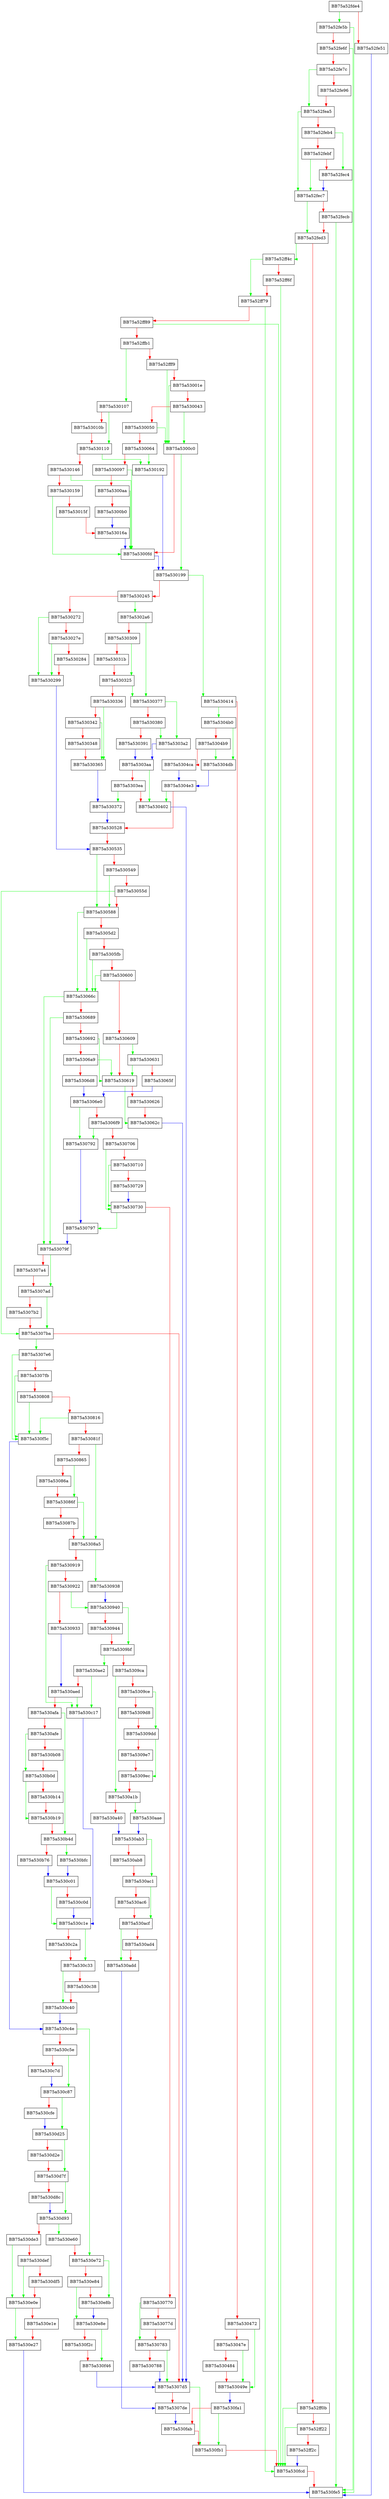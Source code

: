 digraph OnStreamDetection {
  node [shape="box"];
  graph [splines=ortho];
  BB75a52fde4 -> BB75a52fe5b [color="green"];
  BB75a52fde4 -> BB75a52fe51 [color="red"];
  BB75a52fe51 -> BB75a530fe5 [color="blue"];
  BB75a52fe5b -> BB75a530fe5 [color="green"];
  BB75a52fe5b -> BB75a52fe6f [color="red"];
  BB75a52fe6f -> BB75a530fe5 [color="green"];
  BB75a52fe6f -> BB75a52fe7c [color="red"];
  BB75a52fe7c -> BB75a52fea5 [color="green"];
  BB75a52fe7c -> BB75a52fe96 [color="red"];
  BB75a52fe96 -> BB75a52fea5 [color="red"];
  BB75a52fea5 -> BB75a52fec7 [color="green"];
  BB75a52fea5 -> BB75a52feb4 [color="red"];
  BB75a52feb4 -> BB75a52fec4 [color="green"];
  BB75a52feb4 -> BB75a52febf [color="red"];
  BB75a52febf -> BB75a52fec7 [color="green"];
  BB75a52febf -> BB75a52fec4 [color="red"];
  BB75a52fec4 -> BB75a52fec7 [color="blue"];
  BB75a52fec7 -> BB75a52fed3 [color="green"];
  BB75a52fec7 -> BB75a52fecb [color="red"];
  BB75a52fecb -> BB75a530fe5 [color="green"];
  BB75a52fecb -> BB75a52fed3 [color="red"];
  BB75a52fed3 -> BB75a52ff4c [color="green"];
  BB75a52fed3 -> BB75a52ff0b [color="red"];
  BB75a52ff0b -> BB75a530fcd [color="green"];
  BB75a52ff0b -> BB75a52ff22 [color="red"];
  BB75a52ff22 -> BB75a530fcd [color="green"];
  BB75a52ff22 -> BB75a52ff2c [color="red"];
  BB75a52ff2c -> BB75a530fcd [color="blue"];
  BB75a52ff4c -> BB75a52ff79 [color="green"];
  BB75a52ff4c -> BB75a52ff6f [color="red"];
  BB75a52ff6f -> BB75a530fcd [color="green"];
  BB75a52ff6f -> BB75a52ff79 [color="red"];
  BB75a52ff79 -> BB75a530fcd [color="green"];
  BB75a52ff79 -> BB75a52ff89 [color="red"];
  BB75a52ff89 -> BB75a530fcd [color="green"];
  BB75a52ff89 -> BB75a52ffb1 [color="red"];
  BB75a52ffb1 -> BB75a530107 [color="green"];
  BB75a52ffb1 -> BB75a52fff9 [color="red"];
  BB75a52fff9 -> BB75a5300c0 [color="green"];
  BB75a52fff9 -> BB75a53001e [color="red"];
  BB75a53001e -> BB75a5300c0 [color="green"];
  BB75a53001e -> BB75a530043 [color="red"];
  BB75a530043 -> BB75a5300c0 [color="green"];
  BB75a530043 -> BB75a530050 [color="red"];
  BB75a530050 -> BB75a5300c0 [color="green"];
  BB75a530050 -> BB75a530064 [color="red"];
  BB75a530064 -> BB75a530192 [color="green"];
  BB75a530064 -> BB75a530097 [color="red"];
  BB75a530097 -> BB75a5300fd [color="green"];
  BB75a530097 -> BB75a5300aa [color="red"];
  BB75a5300aa -> BB75a5300fd [color="green"];
  BB75a5300aa -> BB75a5300b0 [color="red"];
  BB75a5300b0 -> BB75a53016a [color="blue"];
  BB75a5300c0 -> BB75a530199 [color="green"];
  BB75a5300c0 -> BB75a5300fd [color="red"];
  BB75a5300fd -> BB75a530199 [color="blue"];
  BB75a530107 -> BB75a530110 [color="green"];
  BB75a530107 -> BB75a53010b [color="red"];
  BB75a53010b -> BB75a530110 [color="red"];
  BB75a530110 -> BB75a530192 [color="green"];
  BB75a530110 -> BB75a530146 [color="red"];
  BB75a530146 -> BB75a5300fd [color="green"];
  BB75a530146 -> BB75a530159 [color="red"];
  BB75a530159 -> BB75a5300fd [color="green"];
  BB75a530159 -> BB75a53015f [color="red"];
  BB75a53015f -> BB75a53016a [color="red"];
  BB75a53016a -> BB75a5300fd [color="blue"];
  BB75a530192 -> BB75a530199 [color="blue"];
  BB75a530199 -> BB75a530414 [color="green"];
  BB75a530199 -> BB75a530245 [color="red"];
  BB75a530245 -> BB75a5302a6 [color="green"];
  BB75a530245 -> BB75a530272 [color="red"];
  BB75a530272 -> BB75a530299 [color="green"];
  BB75a530272 -> BB75a53027e [color="red"];
  BB75a53027e -> BB75a530299 [color="green"];
  BB75a53027e -> BB75a530284 [color="red"];
  BB75a530284 -> BB75a530299 [color="red"];
  BB75a530299 -> BB75a530535 [color="blue"];
  BB75a5302a6 -> BB75a530377 [color="green"];
  BB75a5302a6 -> BB75a530309 [color="red"];
  BB75a530309 -> BB75a530325 [color="green"];
  BB75a530309 -> BB75a53031b [color="red"];
  BB75a53031b -> BB75a530325 [color="red"];
  BB75a530325 -> BB75a530377 [color="green"];
  BB75a530325 -> BB75a530336 [color="red"];
  BB75a530336 -> BB75a530365 [color="green"];
  BB75a530336 -> BB75a530342 [color="red"];
  BB75a530342 -> BB75a530365 [color="green"];
  BB75a530342 -> BB75a530348 [color="red"];
  BB75a530348 -> BB75a530365 [color="red"];
  BB75a530365 -> BB75a530372 [color="blue"];
  BB75a530372 -> BB75a530528 [color="blue"];
  BB75a530377 -> BB75a5303a2 [color="green"];
  BB75a530377 -> BB75a530380 [color="red"];
  BB75a530380 -> BB75a5303a2 [color="green"];
  BB75a530380 -> BB75a530391 [color="red"];
  BB75a530391 -> BB75a5303aa [color="blue"];
  BB75a5303a2 -> BB75a5303aa [color="blue"];
  BB75a5303aa -> BB75a530402 [color="green"];
  BB75a5303aa -> BB75a5303ea [color="red"];
  BB75a5303ea -> BB75a530372 [color="green"];
  BB75a5303ea -> BB75a530402 [color="red"];
  BB75a530402 -> BB75a5307d5 [color="blue"];
  BB75a530414 -> BB75a5304b0 [color="green"];
  BB75a530414 -> BB75a530472 [color="red"];
  BB75a530472 -> BB75a53049e [color="green"];
  BB75a530472 -> BB75a53047e [color="red"];
  BB75a53047e -> BB75a53049e [color="green"];
  BB75a53047e -> BB75a530484 [color="red"];
  BB75a530484 -> BB75a53049e [color="red"];
  BB75a53049e -> BB75a530fa1 [color="blue"];
  BB75a5304b0 -> BB75a5304db [color="green"];
  BB75a5304b0 -> BB75a5304b9 [color="red"];
  BB75a5304b9 -> BB75a5304db [color="green"];
  BB75a5304b9 -> BB75a5304ca [color="red"];
  BB75a5304ca -> BB75a5304e3 [color="blue"];
  BB75a5304db -> BB75a5304e3 [color="blue"];
  BB75a5304e3 -> BB75a530402 [color="green"];
  BB75a5304e3 -> BB75a530528 [color="red"];
  BB75a530528 -> BB75a530535 [color="red"];
  BB75a530535 -> BB75a530588 [color="green"];
  BB75a530535 -> BB75a530549 [color="red"];
  BB75a530549 -> BB75a530588 [color="green"];
  BB75a530549 -> BB75a53055d [color="red"];
  BB75a53055d -> BB75a5307ba [color="green"];
  BB75a53055d -> BB75a530588 [color="red"];
  BB75a530588 -> BB75a53066c [color="green"];
  BB75a530588 -> BB75a5305d2 [color="red"];
  BB75a5305d2 -> BB75a53066c [color="green"];
  BB75a5305d2 -> BB75a5305fb [color="red"];
  BB75a5305fb -> BB75a53066c [color="green"];
  BB75a5305fb -> BB75a530600 [color="red"];
  BB75a530600 -> BB75a53066c [color="green"];
  BB75a530600 -> BB75a530609 [color="red"];
  BB75a530609 -> BB75a530631 [color="green"];
  BB75a530609 -> BB75a530619 [color="red"];
  BB75a530619 -> BB75a53062c [color="green"];
  BB75a530619 -> BB75a530626 [color="red"];
  BB75a530626 -> BB75a53062c [color="red"];
  BB75a53062c -> BB75a5307d5 [color="blue"];
  BB75a530631 -> BB75a530619 [color="green"];
  BB75a530631 -> BB75a53065f [color="red"];
  BB75a53065f -> BB75a5306e0 [color="blue"];
  BB75a53066c -> BB75a53079f [color="green"];
  BB75a53066c -> BB75a530689 [color="red"];
  BB75a530689 -> BB75a53079f [color="green"];
  BB75a530689 -> BB75a530692 [color="red"];
  BB75a530692 -> BB75a530619 [color="green"];
  BB75a530692 -> BB75a5306a9 [color="red"];
  BB75a5306a9 -> BB75a530619 [color="green"];
  BB75a5306a9 -> BB75a5306d8 [color="red"];
  BB75a5306d8 -> BB75a5306e0 [color="blue"];
  BB75a5306e0 -> BB75a530792 [color="green"];
  BB75a5306e0 -> BB75a5306f9 [color="red"];
  BB75a5306f9 -> BB75a530792 [color="green"];
  BB75a5306f9 -> BB75a530706 [color="red"];
  BB75a530706 -> BB75a530730 [color="green"];
  BB75a530706 -> BB75a530710 [color="red"];
  BB75a530710 -> BB75a530730 [color="green"];
  BB75a530710 -> BB75a530729 [color="red"];
  BB75a530729 -> BB75a530730 [color="blue"];
  BB75a530730 -> BB75a530797 [color="green"];
  BB75a530730 -> BB75a530770 [color="red"];
  BB75a530770 -> BB75a530783 [color="green"];
  BB75a530770 -> BB75a53077d [color="red"];
  BB75a53077d -> BB75a530783 [color="red"];
  BB75a530783 -> BB75a5307d5 [color="green"];
  BB75a530783 -> BB75a530788 [color="red"];
  BB75a530788 -> BB75a5307d5 [color="blue"];
  BB75a530792 -> BB75a530797 [color="blue"];
  BB75a530797 -> BB75a53079f [color="blue"];
  BB75a53079f -> BB75a5307ad [color="green"];
  BB75a53079f -> BB75a5307a4 [color="red"];
  BB75a5307a4 -> BB75a5307ad [color="red"];
  BB75a5307ad -> BB75a5307ba [color="green"];
  BB75a5307ad -> BB75a5307b2 [color="red"];
  BB75a5307b2 -> BB75a5307ba [color="red"];
  BB75a5307ba -> BB75a5307e6 [color="green"];
  BB75a5307ba -> BB75a5307d5 [color="red"];
  BB75a5307d5 -> BB75a530fb1 [color="green"];
  BB75a5307d5 -> BB75a5307de [color="red"];
  BB75a5307de -> BB75a530fab [color="blue"];
  BB75a5307e6 -> BB75a530f5c [color="green"];
  BB75a5307e6 -> BB75a5307fb [color="red"];
  BB75a5307fb -> BB75a530f5c [color="green"];
  BB75a5307fb -> BB75a530808 [color="red"];
  BB75a530808 -> BB75a530f5c [color="green"];
  BB75a530808 -> BB75a530816 [color="red"];
  BB75a530816 -> BB75a530f5c [color="green"];
  BB75a530816 -> BB75a53081f [color="red"];
  BB75a53081f -> BB75a5308a5 [color="green"];
  BB75a53081f -> BB75a530865 [color="red"];
  BB75a530865 -> BB75a53086f [color="green"];
  BB75a530865 -> BB75a53086a [color="red"];
  BB75a53086a -> BB75a53086f [color="red"];
  BB75a53086f -> BB75a5308a5 [color="green"];
  BB75a53086f -> BB75a53087b [color="red"];
  BB75a53087b -> BB75a5308a5 [color="red"];
  BB75a5308a5 -> BB75a530938 [color="green"];
  BB75a5308a5 -> BB75a530919 [color="red"];
  BB75a530919 -> BB75a530c17 [color="green"];
  BB75a530919 -> BB75a530922 [color="red"];
  BB75a530922 -> BB75a530940 [color="green"];
  BB75a530922 -> BB75a530933 [color="red"];
  BB75a530933 -> BB75a530aed [color="blue"];
  BB75a530938 -> BB75a530940 [color="blue"];
  BB75a530940 -> BB75a5309bf [color="green"];
  BB75a530940 -> BB75a530944 [color="red"];
  BB75a530944 -> BB75a5309bf [color="red"];
  BB75a5309bf -> BB75a530ae2 [color="green"];
  BB75a5309bf -> BB75a5309ca [color="red"];
  BB75a5309ca -> BB75a530a1b [color="green"];
  BB75a5309ca -> BB75a5309ce [color="red"];
  BB75a5309ce -> BB75a5309dd [color="green"];
  BB75a5309ce -> BB75a5309d8 [color="red"];
  BB75a5309d8 -> BB75a5309dd [color="red"];
  BB75a5309dd -> BB75a5309ec [color="green"];
  BB75a5309dd -> BB75a5309e7 [color="red"];
  BB75a5309e7 -> BB75a5309ec [color="red"];
  BB75a5309ec -> BB75a530a1b [color="red"];
  BB75a530a1b -> BB75a530aae [color="green"];
  BB75a530a1b -> BB75a530a40 [color="red"];
  BB75a530a40 -> BB75a530ab3 [color="blue"];
  BB75a530aae -> BB75a530ab3 [color="blue"];
  BB75a530ab3 -> BB75a530ac1 [color="green"];
  BB75a530ab3 -> BB75a530ab8 [color="red"];
  BB75a530ab8 -> BB75a530ac1 [color="red"];
  BB75a530ac1 -> BB75a530acf [color="green"];
  BB75a530ac1 -> BB75a530ac6 [color="red"];
  BB75a530ac6 -> BB75a530acf [color="red"];
  BB75a530acf -> BB75a530add [color="green"];
  BB75a530acf -> BB75a530ad4 [color="red"];
  BB75a530ad4 -> BB75a530add [color="red"];
  BB75a530add -> BB75a5307de [color="blue"];
  BB75a530ae2 -> BB75a530c17 [color="green"];
  BB75a530ae2 -> BB75a530aed [color="red"];
  BB75a530aed -> BB75a530c17 [color="green"];
  BB75a530aed -> BB75a530afa [color="red"];
  BB75a530afa -> BB75a530b4d [color="green"];
  BB75a530afa -> BB75a530afe [color="red"];
  BB75a530afe -> BB75a530b0d [color="green"];
  BB75a530afe -> BB75a530b08 [color="red"];
  BB75a530b08 -> BB75a530b0d [color="red"];
  BB75a530b0d -> BB75a530b19 [color="green"];
  BB75a530b0d -> BB75a530b14 [color="red"];
  BB75a530b14 -> BB75a530b19 [color="red"];
  BB75a530b19 -> BB75a530b4d [color="red"];
  BB75a530b4d -> BB75a530bfc [color="green"];
  BB75a530b4d -> BB75a530b76 [color="red"];
  BB75a530b76 -> BB75a530c01 [color="blue"];
  BB75a530bfc -> BB75a530c01 [color="blue"];
  BB75a530c01 -> BB75a530c1e [color="green"];
  BB75a530c01 -> BB75a530c0d [color="red"];
  BB75a530c0d -> BB75a530c1e [color="blue"];
  BB75a530c17 -> BB75a530c1e [color="blue"];
  BB75a530c1e -> BB75a530c33 [color="green"];
  BB75a530c1e -> BB75a530c2a [color="red"];
  BB75a530c2a -> BB75a530c33 [color="red"];
  BB75a530c33 -> BB75a530c40 [color="green"];
  BB75a530c33 -> BB75a530c38 [color="red"];
  BB75a530c38 -> BB75a530c40 [color="red"];
  BB75a530c40 -> BB75a530c4e [color="blue"];
  BB75a530c4e -> BB75a530e72 [color="green"];
  BB75a530c4e -> BB75a530c5e [color="red"];
  BB75a530c5e -> BB75a530c87 [color="green"];
  BB75a530c5e -> BB75a530c7d [color="red"];
  BB75a530c7d -> BB75a530c87 [color="blue"];
  BB75a530c87 -> BB75a530d25 [color="green"];
  BB75a530c87 -> BB75a530cfe [color="red"];
  BB75a530cfe -> BB75a530d25 [color="blue"];
  BB75a530d25 -> BB75a530d7f [color="green"];
  BB75a530d25 -> BB75a530d2e [color="red"];
  BB75a530d2e -> BB75a530d7f [color="red"];
  BB75a530d7f -> BB75a530d93 [color="green"];
  BB75a530d7f -> BB75a530d8c [color="red"];
  BB75a530d8c -> BB75a530d93 [color="blue"];
  BB75a530d93 -> BB75a530e60 [color="green"];
  BB75a530d93 -> BB75a530de3 [color="red"];
  BB75a530de3 -> BB75a530e0e [color="green"];
  BB75a530de3 -> BB75a530def [color="red"];
  BB75a530def -> BB75a530e0e [color="green"];
  BB75a530def -> BB75a530df5 [color="red"];
  BB75a530df5 -> BB75a530e0e [color="red"];
  BB75a530e0e -> BB75a530e27 [color="green"];
  BB75a530e0e -> BB75a530e1e [color="red"];
  BB75a530e1e -> BB75a530e27 [color="red"];
  BB75a530e27 -> BB75a530fe5 [color="blue"];
  BB75a530e60 -> BB75a530e72 [color="red"];
  BB75a530e72 -> BB75a530e8b [color="green"];
  BB75a530e72 -> BB75a530e84 [color="red"];
  BB75a530e84 -> BB75a530e8e [color="green"];
  BB75a530e84 -> BB75a530e8b [color="red"];
  BB75a530e8b -> BB75a530e8e [color="blue"];
  BB75a530e8e -> BB75a530f46 [color="green"];
  BB75a530e8e -> BB75a530f2c [color="red"];
  BB75a530f2c -> BB75a530f46 [color="red"];
  BB75a530f46 -> BB75a5307d5 [color="blue"];
  BB75a530f5c -> BB75a530c4e [color="blue"];
  BB75a530fa1 -> BB75a530fb1 [color="green"];
  BB75a530fa1 -> BB75a530fab [color="red"];
  BB75a530fab -> BB75a530fb1 [color="red"];
  BB75a530fb1 -> BB75a530fcd [color="red"];
  BB75a530fcd -> BB75a530fe5 [color="red"];
}